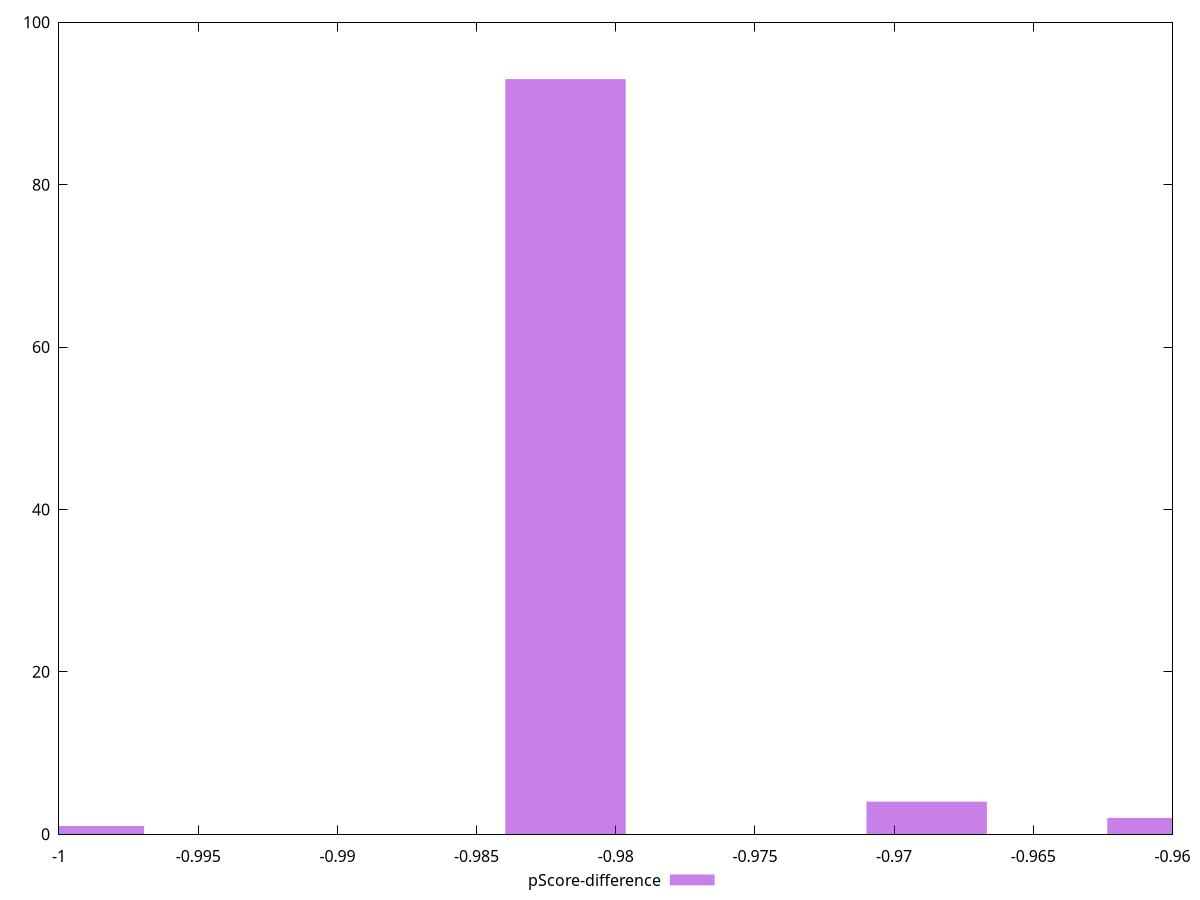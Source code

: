 reset

$pScoreDifference <<EOF
-0.9688306049977127 4
-0.9601803317388045 2
-0.9818060148860749 93
-0.9991065614038911 1
EOF

set key outside below
set boxwidth 0.004325136629454074
set xrange [-1:-0.96]
set yrange [0:100]
set trange [0:100]
set style fill transparent solid 0.5 noborder
set terminal svg size 640, 490 enhanced background rgb 'white'
set output "report_00017_2021-02-10T15-08-03.406Z/total-byte-weight/samples/pages/pScore-difference/histogram.svg"

plot $pScoreDifference title "pScore-difference" with boxes

reset
